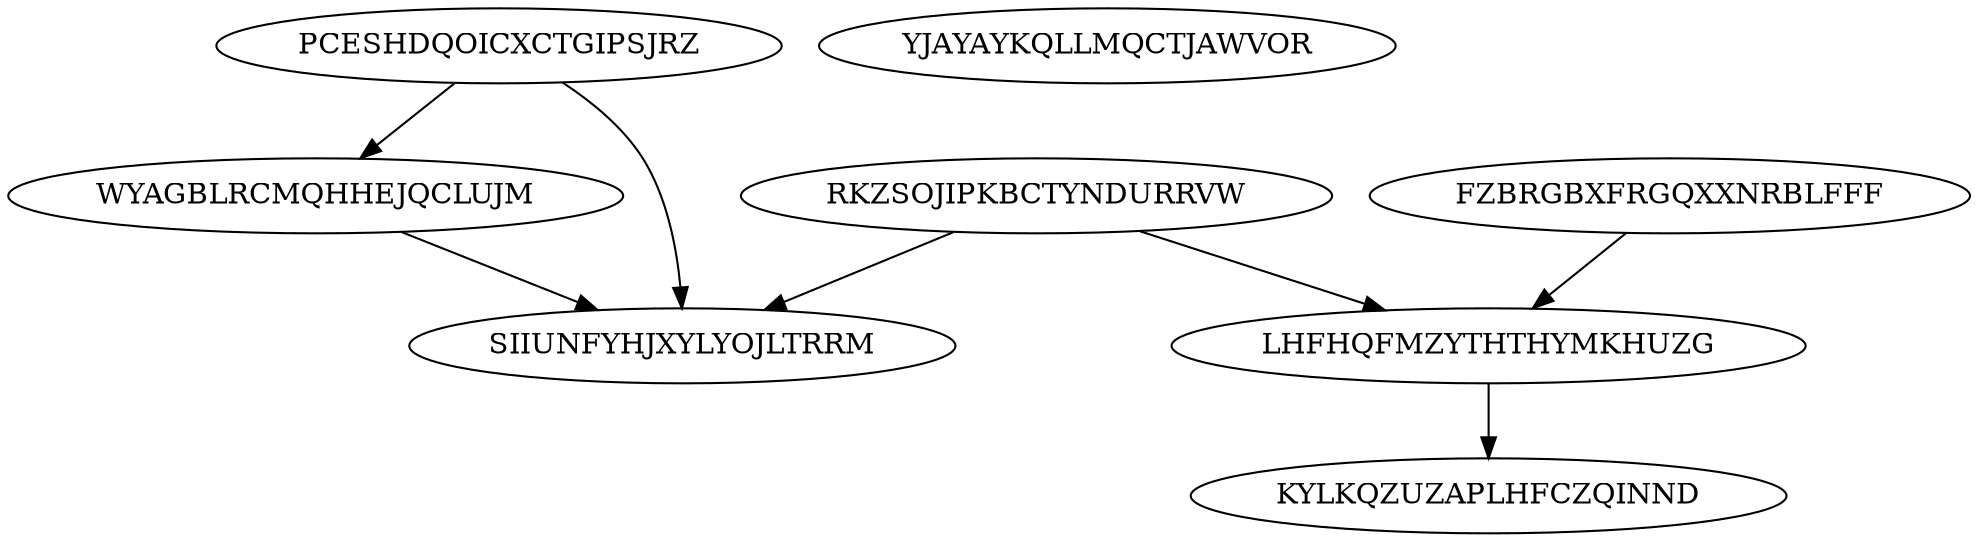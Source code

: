 digraph "N8M7" {
	PCESHDQOICXCTGIPSJRZ			[Weight=20, Start=0, Processor=1];
	FZBRGBXFRGQXXNRBLFFF			[Weight=12, Start=0, Processor=2];
	RKZSOJIPKBCTYNDURRVW			[Weight=14, Start=0, Processor=3];
	YJAYAYKQLLMQCTJAWVOR			[Weight=15, Start=12, Processor=2];
	WYAGBLRCMQHHEJQCLUJM			[Weight=14, Start=20, Processor=1];
	SIIUNFYHJXYLYOJLTRRM			[Weight=20, Start=34, Processor=1];
	LHFHQFMZYTHTHYMKHUZG			[Weight=15, Start=22, Processor=3];
	KYLKQZUZAPLHFCZQINND			[Weight=19, Start=37, Processor=3];
	WYAGBLRCMQHHEJQCLUJM -> SIIUNFYHJXYLYOJLTRRM		[Weight=11];
	PCESHDQOICXCTGIPSJRZ -> SIIUNFYHJXYLYOJLTRRM		[Weight=12];
	FZBRGBXFRGQXXNRBLFFF -> LHFHQFMZYTHTHYMKHUZG		[Weight=10];
	RKZSOJIPKBCTYNDURRVW -> LHFHQFMZYTHTHYMKHUZG		[Weight=15];
	PCESHDQOICXCTGIPSJRZ -> WYAGBLRCMQHHEJQCLUJM		[Weight=12];
	RKZSOJIPKBCTYNDURRVW -> SIIUNFYHJXYLYOJLTRRM		[Weight=12];
	LHFHQFMZYTHTHYMKHUZG -> KYLKQZUZAPLHFCZQINND		[Weight=15];
}
